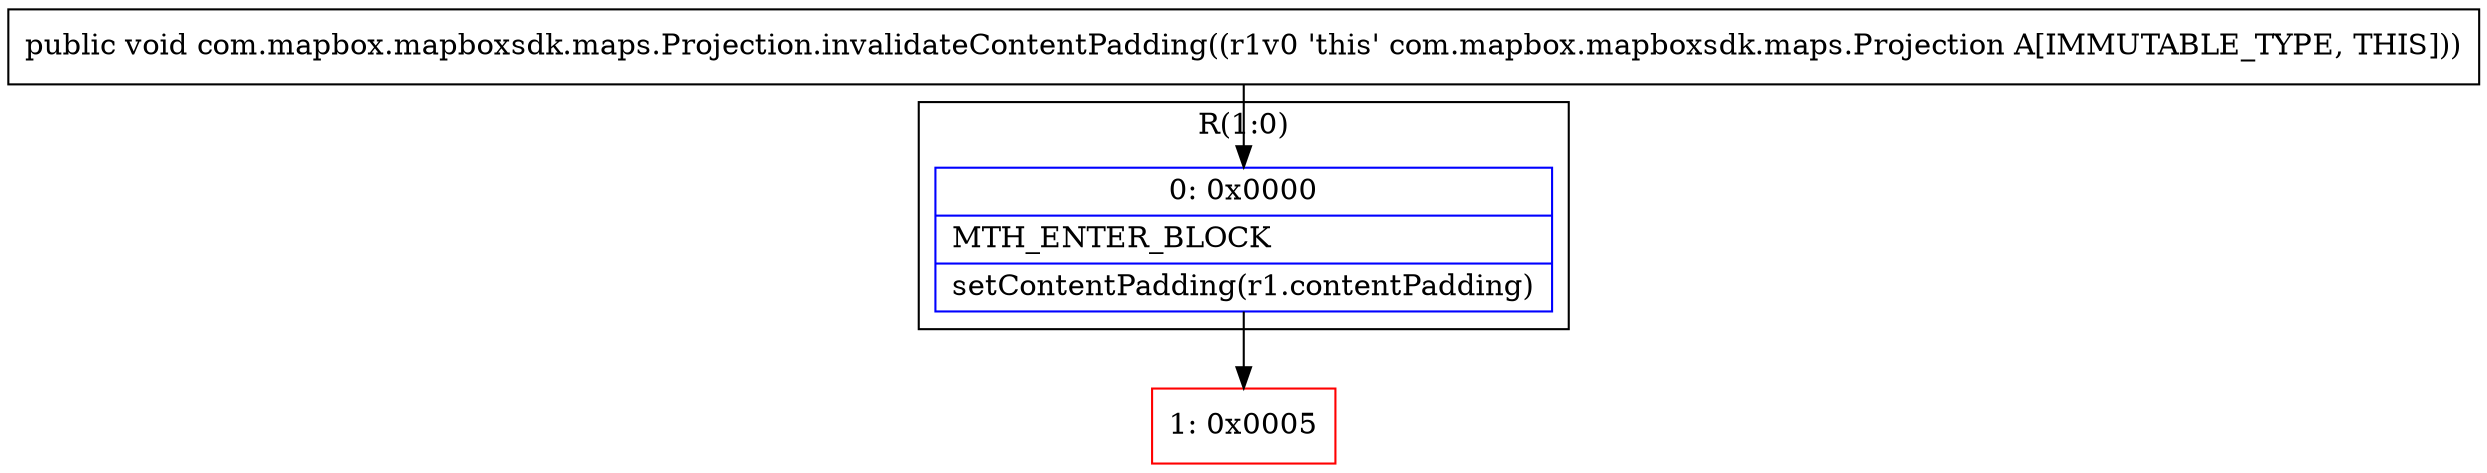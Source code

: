 digraph "CFG forcom.mapbox.mapboxsdk.maps.Projection.invalidateContentPadding()V" {
subgraph cluster_Region_265187387 {
label = "R(1:0)";
node [shape=record,color=blue];
Node_0 [shape=record,label="{0\:\ 0x0000|MTH_ENTER_BLOCK\l|setContentPadding(r1.contentPadding)\l}"];
}
Node_1 [shape=record,color=red,label="{1\:\ 0x0005}"];
MethodNode[shape=record,label="{public void com.mapbox.mapboxsdk.maps.Projection.invalidateContentPadding((r1v0 'this' com.mapbox.mapboxsdk.maps.Projection A[IMMUTABLE_TYPE, THIS])) }"];
MethodNode -> Node_0;
Node_0 -> Node_1;
}


